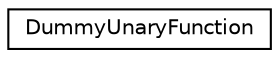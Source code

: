digraph "Graphical Class Hierarchy"
{
  edge [fontname="Helvetica",fontsize="10",labelfontname="Helvetica",labelfontsize="10"];
  node [fontname="Helvetica",fontsize="10",shape=record];
  rankdir="LR";
  Node0 [label="DummyUnaryFunction",height=0.2,width=0.4,color="black", fillcolor="white", style="filled",URL="$struct_dummy_unary_function.html"];
}
